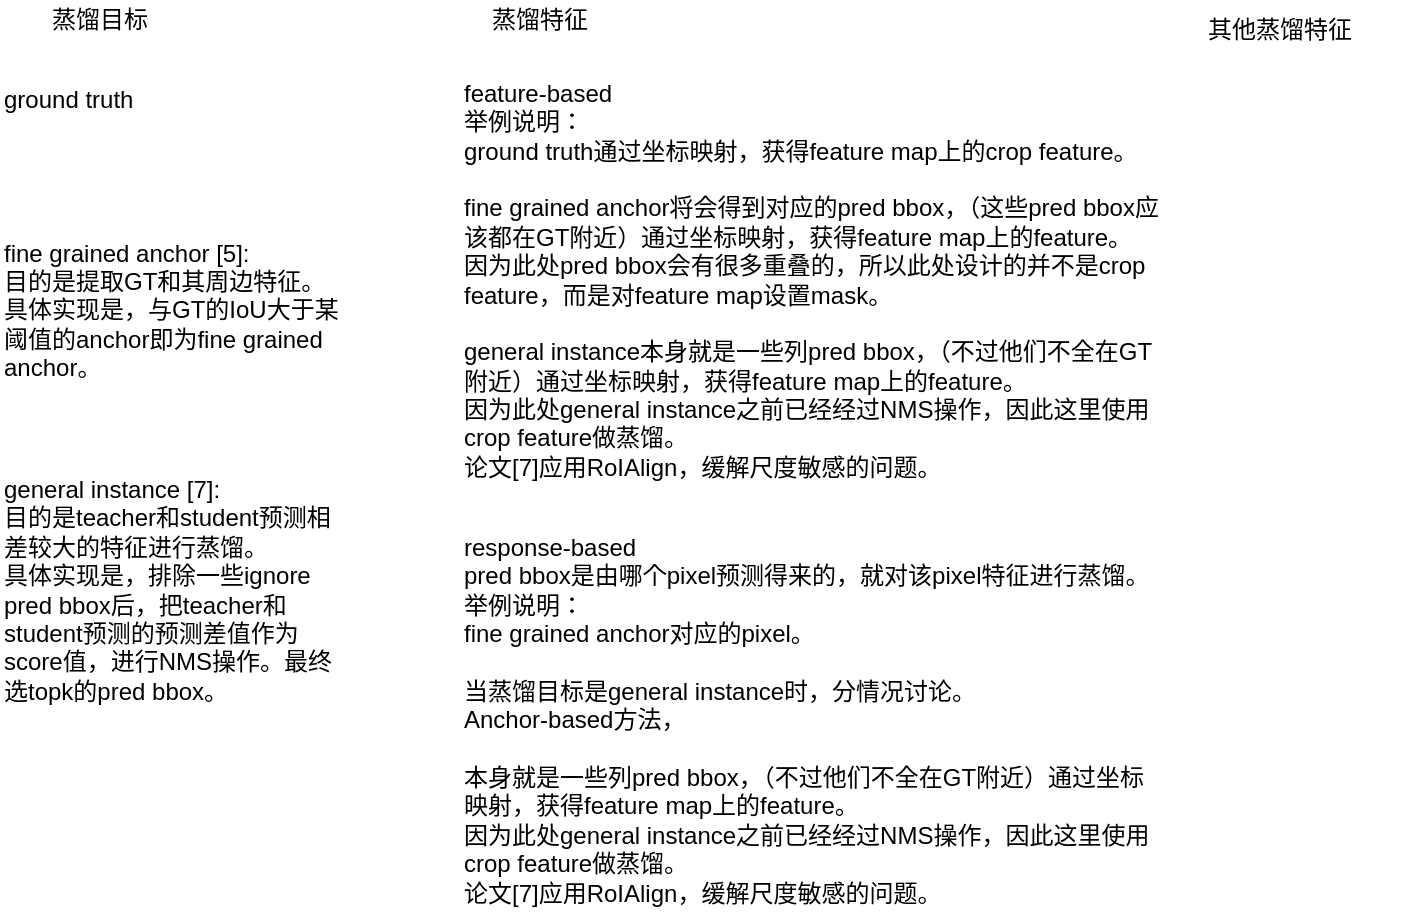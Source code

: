<mxfile version="14.8.0" type="github">
  <diagram id="ml1PYeEhhPZTZ-uIzzCH" name="Page-1">
    <mxGraphModel dx="1026" dy="514" grid="1" gridSize="10" guides="1" tooltips="1" connect="1" arrows="1" fold="1" page="1" pageScale="1" pageWidth="827" pageHeight="1269" math="0" shadow="0">
      <root>
        <mxCell id="0" />
        <mxCell id="1" parent="0" />
        <mxCell id="SYHJZ1mB10wvJjzbVK0V-1" value="蒸馏目标" style="text;html=1;strokeColor=none;fillColor=none;align=center;verticalAlign=middle;whiteSpace=wrap;rounded=0;" vertex="1" parent="1">
          <mxGeometry x="70" y="50" width="100" height="20" as="geometry" />
        </mxCell>
        <mxCell id="SYHJZ1mB10wvJjzbVK0V-2" value="蒸馏特征" style="text;html=1;strokeColor=none;fillColor=none;align=center;verticalAlign=middle;whiteSpace=wrap;rounded=0;" vertex="1" parent="1">
          <mxGeometry x="290" y="50" width="100" height="20" as="geometry" />
        </mxCell>
        <mxCell id="SYHJZ1mB10wvJjzbVK0V-3" value="其他蒸馏特征" style="text;html=1;strokeColor=none;fillColor=none;align=center;verticalAlign=middle;whiteSpace=wrap;rounded=0;" vertex="1" parent="1">
          <mxGeometry x="650" y="50" width="120" height="30" as="geometry" />
        </mxCell>
        <mxCell id="SYHJZ1mB10wvJjzbVK0V-5" value="ground truth" style="text;html=1;strokeColor=none;fillColor=none;align=left;verticalAlign=middle;whiteSpace=wrap;rounded=0;" vertex="1" parent="1">
          <mxGeometry x="70" y="90" width="100" height="20" as="geometry" />
        </mxCell>
        <mxCell id="SYHJZ1mB10wvJjzbVK0V-6" value="feature-based&lt;br&gt;举例说明：&lt;br&gt;ground truth通过坐标映射，获得feature map上的crop feature。&lt;br&gt;&lt;br&gt;fine grained anchor将会得到对应的pred bbox，（这些pred bbox应该都在GT附近）通过坐标映射，获得feature map上的feature。&lt;br&gt;因为此处pred bbox会有很多重叠的，所以此处设计的并不是crop feature，而是对feature map设置mask。&lt;br&gt;&lt;br&gt;general instance本身就是一些列pred bbox，（不过他们不全在GT附近）通过坐标映射，获得feature map上的feature。&lt;br&gt;因为此处general instance之前已经经过NMS操作，因此这里使用crop feature做蒸馏。&lt;br&gt;论文[7]应用RoIAlign，缓解尺度敏感的问题。" style="text;html=1;strokeColor=none;fillColor=none;align=left;verticalAlign=middle;whiteSpace=wrap;rounded=0;" vertex="1" parent="1">
          <mxGeometry x="300" y="90" width="350" height="200" as="geometry" />
        </mxCell>
        <mxCell id="SYHJZ1mB10wvJjzbVK0V-8" value="fine grained anchor [5]:&lt;br&gt;目的是提取GT和其周边特征。具体实现是，与GT的IoU大于某阈值的anchor即为fine grained anchor。" style="text;html=1;strokeColor=none;fillColor=none;align=left;verticalAlign=middle;whiteSpace=wrap;rounded=0;" vertex="1" parent="1">
          <mxGeometry x="70" y="150" width="170" height="110" as="geometry" />
        </mxCell>
        <mxCell id="SYHJZ1mB10wvJjzbVK0V-9" value="general instance [7]:&lt;br&gt;目的是teacher和student预测相差较大的特征进行蒸馏。&lt;br&gt;具体实现是，排除一些ignore pred bbox后，把teacher和student预测的预测差值作为score值，进行NMS操作。最终选topk的pred bbox。" style="text;html=1;strokeColor=none;fillColor=none;align=left;verticalAlign=middle;whiteSpace=wrap;rounded=0;" vertex="1" parent="1">
          <mxGeometry x="70" y="290" width="170" height="110" as="geometry" />
        </mxCell>
        <mxCell id="SYHJZ1mB10wvJjzbVK0V-10" value="response-based&lt;br&gt;pred bbox是由哪个pixel预测得来的，就对该pixel特征进行蒸馏。&lt;br&gt;举例说明：&lt;br&gt;fine grained anchor对应的pixel。&lt;br&gt;&lt;br&gt;当蒸馏目标是general instance时，分情况讨论。&lt;br&gt;Anchor-based方法，&lt;br&gt;&lt;br&gt;本身就是一些列pred bbox，（不过他们不全在GT附近）通过坐标映射，获得feature map上的feature。&lt;br&gt;因为此处general instance之前已经经过NMS操作，因此这里使用crop feature做蒸馏。&lt;br&gt;论文[7]应用RoIAlign，缓解尺度敏感的问题。" style="text;html=1;strokeColor=none;fillColor=none;align=left;verticalAlign=middle;whiteSpace=wrap;rounded=0;" vertex="1" parent="1">
          <mxGeometry x="300" y="310" width="350" height="200" as="geometry" />
        </mxCell>
      </root>
    </mxGraphModel>
  </diagram>
</mxfile>
